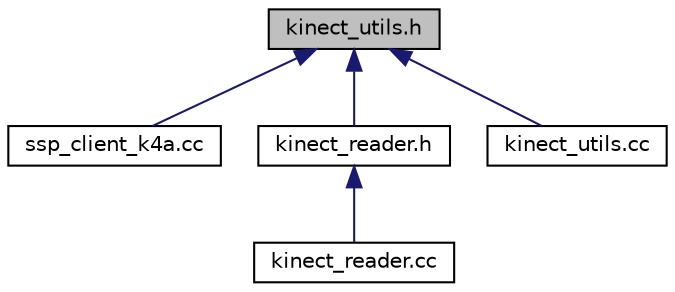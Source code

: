 digraph "kinect_utils.h"
{
 // LATEX_PDF_SIZE
  edge [fontname="Helvetica",fontsize="10",labelfontname="Helvetica",labelfontsize="10"];
  node [fontname="Helvetica",fontsize="10",shape=record];
  Node1 [label="kinect_utils.h",height=0.2,width=0.4,color="black", fillcolor="grey75", style="filled", fontcolor="black",tooltip="Utils for Kinect RT integration."];
  Node1 -> Node2 [dir="back",color="midnightblue",fontsize="10",style="solid",fontname="Helvetica"];
  Node2 [label="ssp_client_k4a.cc",height=0.2,width=0.4,color="black", fillcolor="white", style="filled",URL="$ssp__client__k4a_8cc.html",tooltip="SSP client with lib k4a."];
  Node1 -> Node3 [dir="back",color="midnightblue",fontsize="10",style="solid",fontname="Helvetica"];
  Node3 [label="kinect_reader.h",height=0.2,width=0.4,color="black", fillcolor="white", style="filled",URL="$kinect__reader_8h.html",tooltip="Kinect driver."];
  Node3 -> Node4 [dir="back",color="midnightblue",fontsize="10",style="solid",fontname="Helvetica"];
  Node4 [label="kinect_reader.cc",height=0.2,width=0.4,color="black", fillcolor="white", style="filled",URL="$kinect__reader_8cc.html",tooltip="Kinect driver."];
  Node1 -> Node5 [dir="back",color="midnightblue",fontsize="10",style="solid",fontname="Helvetica"];
  Node5 [label="kinect_utils.cc",height=0.2,width=0.4,color="black", fillcolor="white", style="filled",URL="$kinect__utils_8cc.html",tooltip="Utils for Kinect RT integration."];
}
